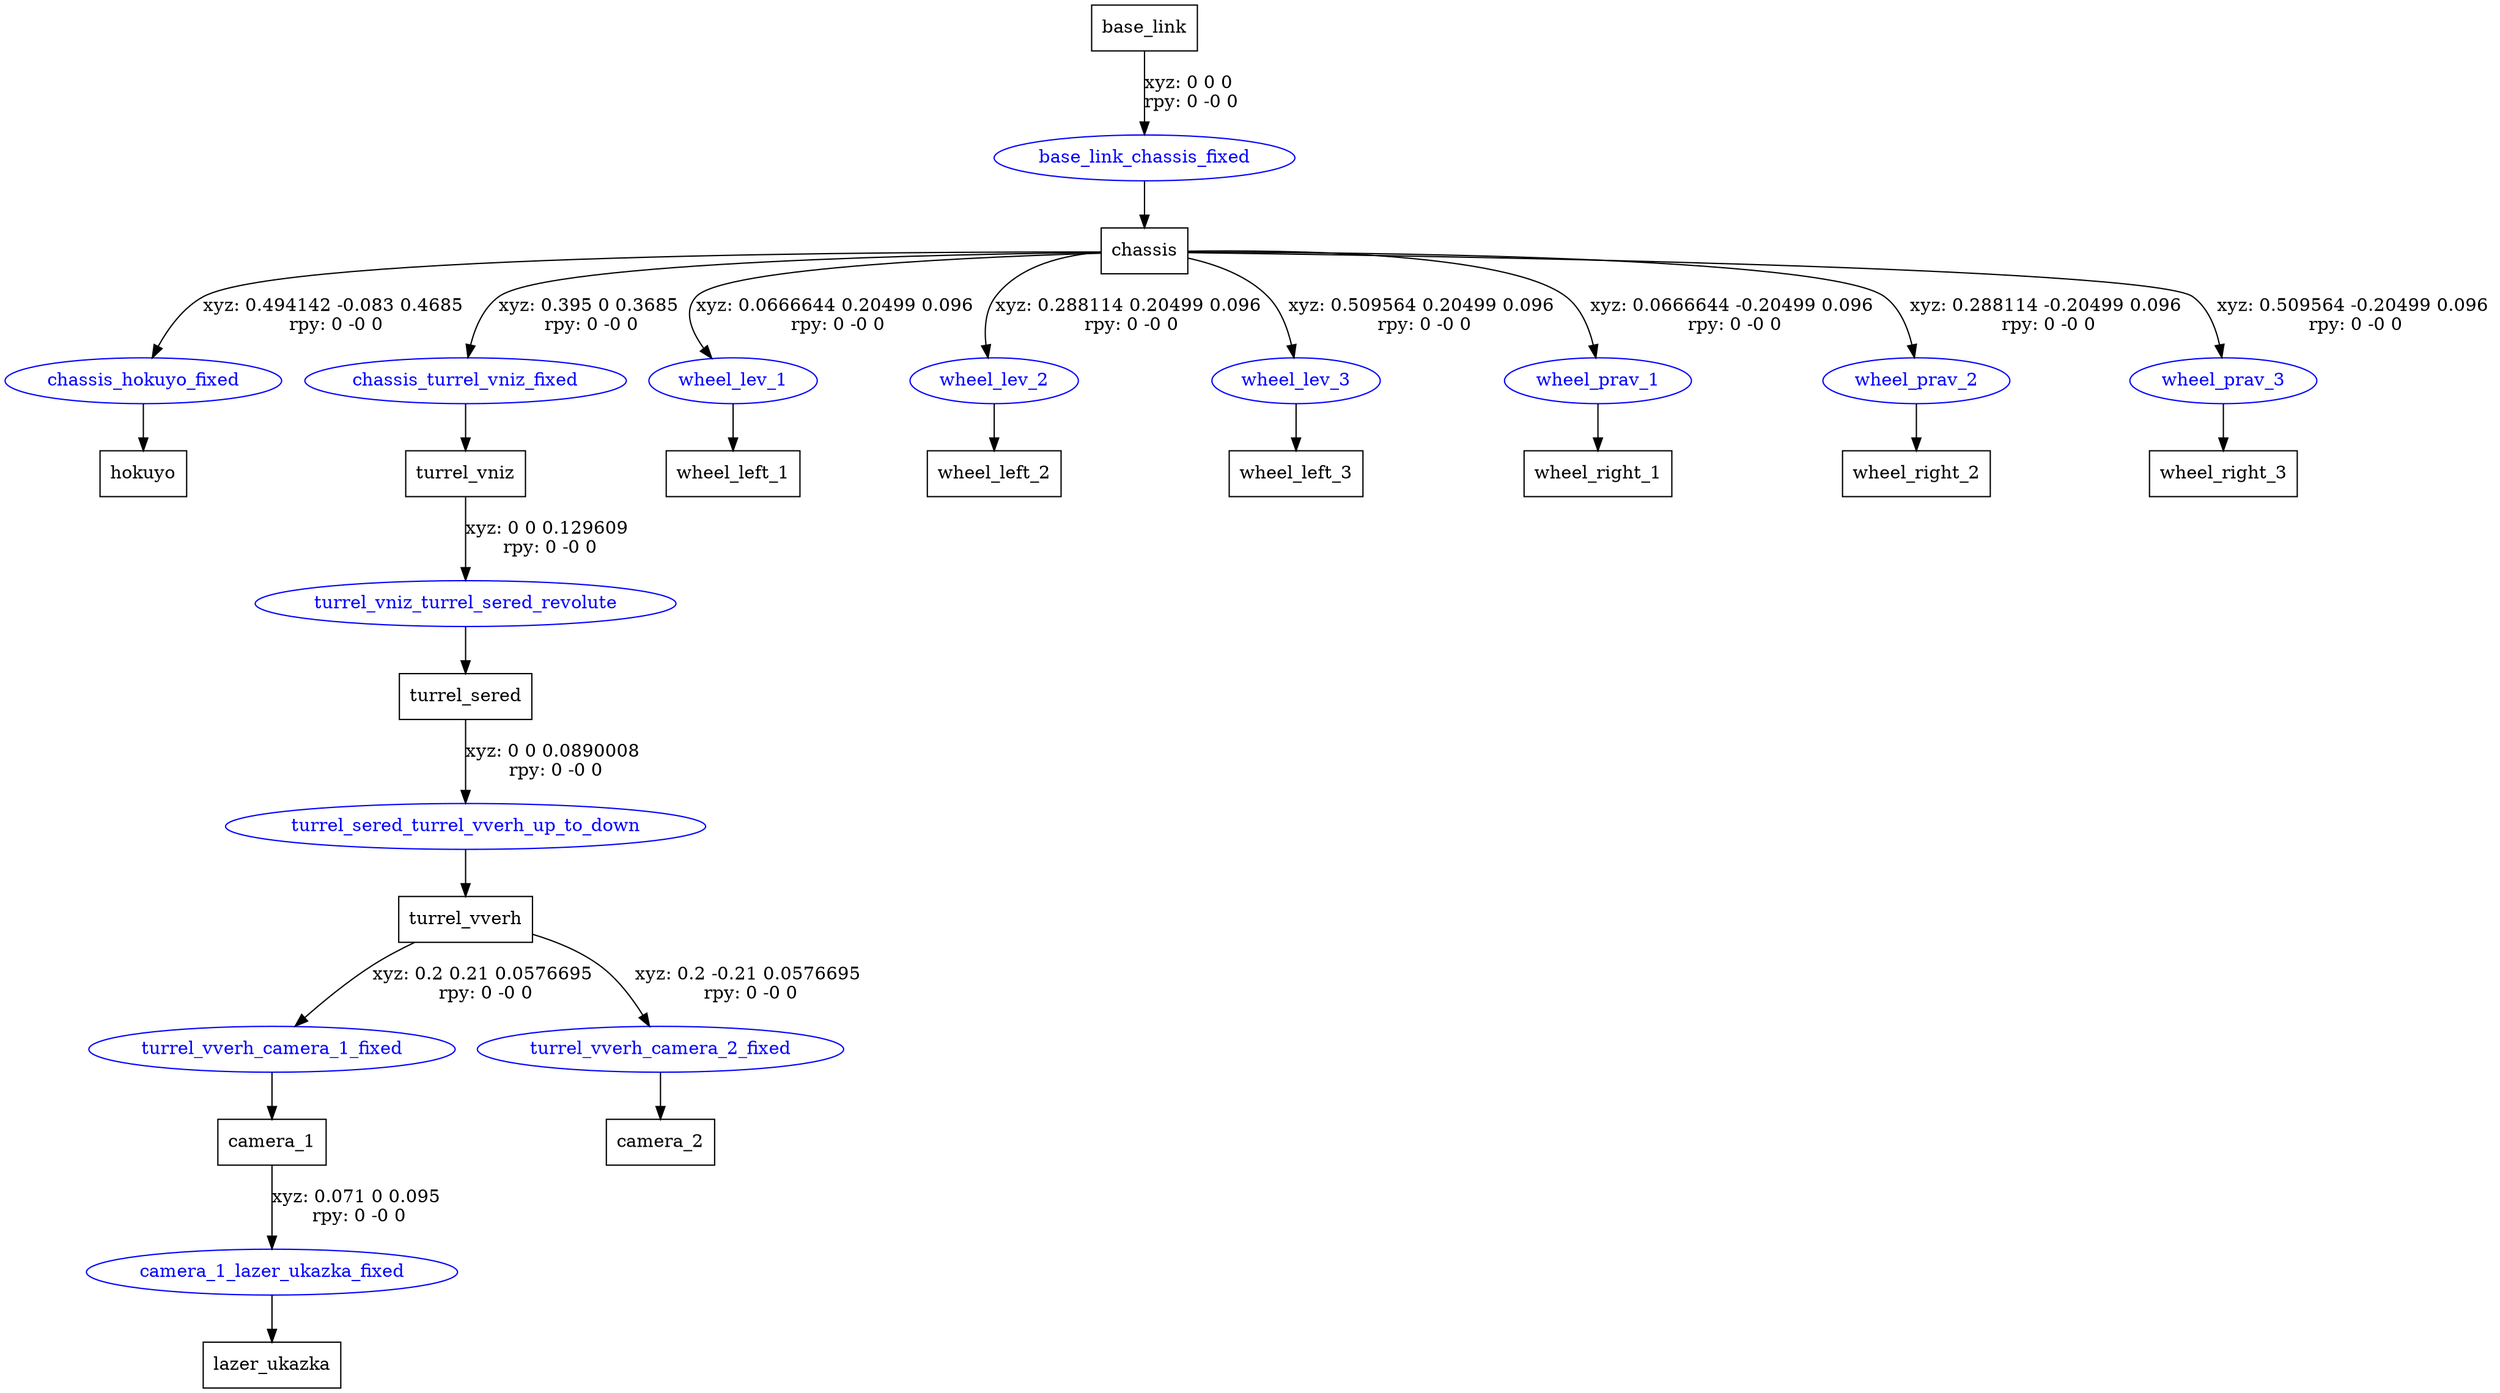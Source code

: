 digraph G {
node [shape=box];
"base_link" [label="base_link"];
"chassis" [label="chassis"];
"hokuyo" [label="hokuyo"];
"turrel_vniz" [label="turrel_vniz"];
"turrel_sered" [label="turrel_sered"];
"turrel_vverh" [label="turrel_vverh"];
"camera_1" [label="camera_1"];
"lazer_ukazka" [label="lazer_ukazka"];
"camera_2" [label="camera_2"];
"wheel_left_1" [label="wheel_left_1"];
"wheel_left_2" [label="wheel_left_2"];
"wheel_left_3" [label="wheel_left_3"];
"wheel_right_1" [label="wheel_right_1"];
"wheel_right_2" [label="wheel_right_2"];
"wheel_right_3" [label="wheel_right_3"];
node [shape=ellipse, color=blue, fontcolor=blue];
"base_link" -> "base_link_chassis_fixed" [label="xyz: 0 0 0 \nrpy: 0 -0 0"]
"base_link_chassis_fixed" -> "chassis"
"chassis" -> "chassis_hokuyo_fixed" [label="xyz: 0.494142 -0.083 0.4685 \nrpy: 0 -0 0"]
"chassis_hokuyo_fixed" -> "hokuyo"
"chassis" -> "chassis_turrel_vniz_fixed" [label="xyz: 0.395 0 0.3685 \nrpy: 0 -0 0"]
"chassis_turrel_vniz_fixed" -> "turrel_vniz"
"turrel_vniz" -> "turrel_vniz_turrel_sered_revolute" [label="xyz: 0 0 0.129609 \nrpy: 0 -0 0"]
"turrel_vniz_turrel_sered_revolute" -> "turrel_sered"
"turrel_sered" -> "turrel_sered_turrel_vverh_up_to_down" [label="xyz: 0 0 0.0890008 \nrpy: 0 -0 0"]
"turrel_sered_turrel_vverh_up_to_down" -> "turrel_vverh"
"turrel_vverh" -> "turrel_vverh_camera_1_fixed" [label="xyz: 0.2 0.21 0.0576695 \nrpy: 0 -0 0"]
"turrel_vverh_camera_1_fixed" -> "camera_1"
"camera_1" -> "camera_1_lazer_ukazka_fixed" [label="xyz: 0.071 0 0.095 \nrpy: 0 -0 0"]
"camera_1_lazer_ukazka_fixed" -> "lazer_ukazka"
"turrel_vverh" -> "turrel_vverh_camera_2_fixed" [label="xyz: 0.2 -0.21 0.0576695 \nrpy: 0 -0 0"]
"turrel_vverh_camera_2_fixed" -> "camera_2"
"chassis" -> "wheel_lev_1" [label="xyz: 0.0666644 0.20499 0.096 \nrpy: 0 -0 0"]
"wheel_lev_1" -> "wheel_left_1"
"chassis" -> "wheel_lev_2" [label="xyz: 0.288114 0.20499 0.096 \nrpy: 0 -0 0"]
"wheel_lev_2" -> "wheel_left_2"
"chassis" -> "wheel_lev_3" [label="xyz: 0.509564 0.20499 0.096 \nrpy: 0 -0 0"]
"wheel_lev_3" -> "wheel_left_3"
"chassis" -> "wheel_prav_1" [label="xyz: 0.0666644 -0.20499 0.096 \nrpy: 0 -0 0"]
"wheel_prav_1" -> "wheel_right_1"
"chassis" -> "wheel_prav_2" [label="xyz: 0.288114 -0.20499 0.096 \nrpy: 0 -0 0"]
"wheel_prav_2" -> "wheel_right_2"
"chassis" -> "wheel_prav_3" [label="xyz: 0.509564 -0.20499 0.096 \nrpy: 0 -0 0"]
"wheel_prav_3" -> "wheel_right_3"
}
